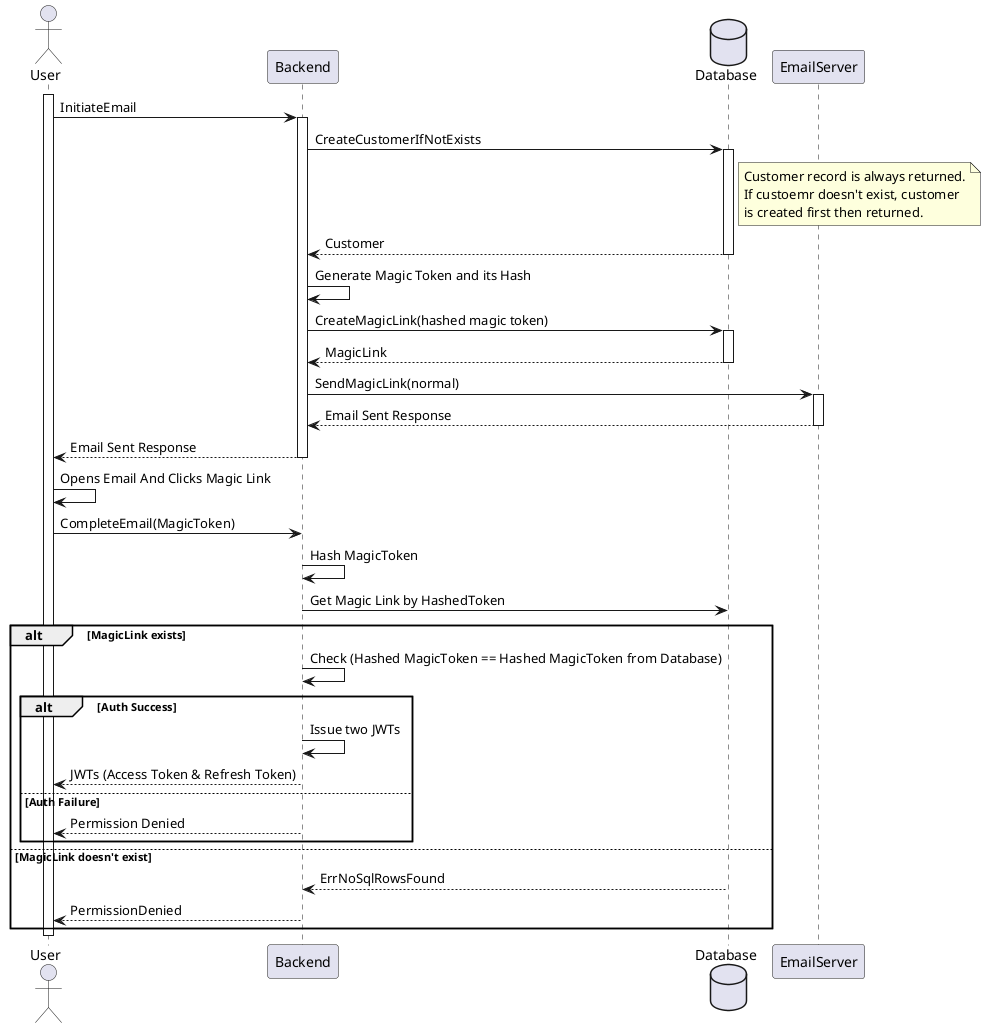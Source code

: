 @startuml Continue with Email
actor User
participant Backend
database Database
participant EmailServer

activate User

User -> Backend ++ : InitiateEmail

Backend -> Database ++ : CreateCustomerIfNotExists
note right of Database : Customer record is always returned.\nIf custoemr doesn't exist, customer\nis created first then returned.
Database --> Backend -- : Customer

Backend -> Backend : Generate Magic Token and its Hash

Backend -> Database ++ : CreateMagicLink(hashed magic token)
Database --> Backend -- : MagicLink

Backend -> EmailServer ++ : SendMagicLink(normal)
EmailServer --> Backend -- : Email Sent Response

Backend --> User -- : Email Sent Response

User -> User : Opens Email And Clicks Magic Link

User -> Backend : CompleteEmail(MagicToken)

Backend -> Backend : Hash MagicToken

Backend -> Database : Get Magic Link by HashedToken
alt MagicLink exists
    Backend -> Backend : Check (Hashed MagicToken == Hashed MagicToken from Database)
    alt Auth Success
        Backend -> Backend : Issue two JWTs
        Backend --> User : JWTs (Access Token & Refresh Token)
    else Auth Failure
        Backend --> User : Permission Denied
    end
else MagicLink doesn't exist
    Database --> Backend : ErrNoSqlRowsFound
    Backend --> User : PermissionDenied
end

deactivate User
@enduml

@startuml Continue with Google
actor User
participant GoogleAuth
participant Backend
database Database

activate User

User -> GoogleAuth ++ : GetAccessToken
GoogleAuth --> User : AccessToken

User -> Backend ++ : UseGoogle(AccessToken)
Backend -> GoogleAuth : GetUserInfoByToken
alt Token Valid
    GoogleAuth --> Backend -- : UserInfo
    
    Backend -> Database ++ : CreateCustomerIfNotExist
    Database --> Backend : Customer

    Backend -> Database : CreateAuthGoogleIfNotExist(UserInfo.sid)
    note right of Database : Customer record is always returned.\nIf custoemr doesn't exist, customer\nis created first then returned.
    Database --> Backend  -- : AuthGoogle

    Backend -> Backend : Check AuthGoogle.sid == UserInfo.sid
    alt Auth Success
        Backend -> Backend : Issue JWT
        Backend --> User : JWT (Access Token)
    else Auth Failure
        Backend --> User : Permission Denied
    end
else Token Invalid
    GoogleAuth --> Backend : GetUserInfoByToken Error
    Backend --> User -- : Permission Denied
end

@enduml

@startuml Send Welcome Email
actor System
participant EmailServer
database Database

activate System

System -> Database ++ : FetchUserInfo

Database --> System -- : UserData

System -> System : Get Magic Link Template
System -> System : Fill Magic Link Template by UserData

System -> EmailServer ++ : SendEmail(Filled Magic Link Template)
EmailServer --> System -- : EmailSentResponse

@enduml

@startuml Logout
actor User

activate User

User -> User : Delete JWT from device

@enduml

@startuml Connect Calendar
actor User
participant Backend
participant CalDAV
database Database

activate User

User -> Backend ++ : ConnectCalDAVCalendar

Backend -> CalDAV ++ : AuthenticateCredentials
CalDAV --> Backend -- : AuthResponse

Backend -> Database ++ : StoreCalendarConnection
Database --> Backend : ConnectionStored

Backend -> CalDAV ++ : SyncCalendarData
CalDAV --> Backend -- : SyncedData

Backend -> Database : Store Calendar Data
Database --> Backend -- :  Database Response

Backend --> User -- : ConnectCalDAVCalendar Response
deactivate User
@enduml

@startuml Create Calendar
actor User
participant Backend
database Database

activate User

User -> Backend ++ : CreateCalendarRequest

Backend -> Database ++ : StoreCalendarInfo
Database --> Backend -- : CalendarCreated

Backend --> User -- : CalendarResponse

deactivate User
@enduml

@startuml Connect WhatsApp
actor User
participant Backend
participant WhatsApp
database Database

activate User

User -> Backend ++ : InitiateWhatsApp(phone number)

Backend -> WhatsApp ++ : RequestLinkingCode
alt RequestLinkingCode Success
    WhatsApp --> Backend : RequestLinkingCode Succeeded
    Backend -> User -- : InitiateWhatsApp Succeeded

    User -> User : Get Linking Code from WhatsApp

    User -> Backend ++ : CompleteWhatsApp(Linking Code)
    Backend -> WhatsApp : SendLinkingCode
    alt SendLinkingCode Success
        WhatsApp --> Backend : SendLinkingCode Succeeded
        Backend -> Database ++ : Store WhatsAppAuthCreds for Future Use
        Database --> Backend -- : Stored WhatsAppAuthCreds Successfully
        Backend --> User : CompleteWhatsApp Succeeded
    else SendLinkingCode Failure
        WhatsApp --> Backend : SendLinkingCode Failed
        Backend --> User : CompleteWhatsApp Failed
    end
else RequestLinkingCode Failure
    WhatsApp --> Backend -- : RequestLinkingCode Failed
    Backend --> User -- : InitiateWhatsApp Failed
end

deactivate User
@enduml

@startuml Extract Events from WhatsApp
actor "WhatsApp Service\n(uses whatsapp-web.js)" as WhatsApp
participant Backend
participant "LLM Service" as LLM
database Database
participant "Apple Push Notification service (APNs)" as APN

activate WhatsApp
loop Listen for Messages
    note over WhatsApp: Client receives\nnew message and waits\n30 seconds for context

    WhatsApp -> WhatsApp: Get last 15 messages\nfrom chat context
    
    WhatsApp ->> Backend ++: Send messages context\nfor analysis

    Backend -> LLM ++: Send context with engineered prompt\nfor event extraction
    note right of LLM: Prompt designed to:\n- Identify events\n- Extract date, time, location\n- Handle informal language\n- Return structured JSON
    
    alt Event Found
        LLM --> Backend: Return Event JSON
        
        Backend -> Backend: Validate extracted\nevent information
        
        Backend -> Database ++: Store Event
        Database --> Backend: Confirm Storage

        Backend -> Database: Get Device IDs of Event Owner
        Database --> Backend --: Return Device IDs
        
        Backend -> APN ++: Send "New Event Added" notification
        APN --> Backend --: Notification Result
        
    else No Event Detected
        LLM --> Backend --: No Event Found
        deactivate Backend
        note over WhatsApp: Continue monitoring\nmessages
    end
end

@enduml

@startuml Suggest Conflict Resolutions
actor System
database Database
participant "Apple Push Notification service (APNs)" as APN

activate System

System -> Database ++ : Check If Conflicts Exist Between Events
note right
  Checks for:
  1. Time overlap between events
  2. Available alternative time slots
end note
Database --> System : ConflictedEvents Result

alt ConflictedEvents are not empty
    System -> Database : GetResolutionOptions(ConflictedEvents)
    note right
      Options are:
      1. Move event to another time slot
      2. Keep both with conflict warning
    end note
    Database --> System : ResolutionOptions Result

    System -> Database : Ask For Device IDs Of Customer Owning Event
    Database --> System -- : Device IDs of Customer Owning Event

    System -> APN ++ : Send Push Notification "Telling User There is Conflict" to Device IDs
    note right: Includes both resolution options
    APN --> System -- : Push Notification Sending Result

else ConflictedEvents are empty
    note over System, Database : Do Nothing
end

@enduml

@startuml Manage Scheduling Conflicts
actor User
participant Backend
database Database
participant "Apple Push Notification service (APNs)" as APN

activate User

User -> Backend ++ : ViewConflicts

Backend -> Database ++ : FetchConflicts
Database --> Backend -- : ConflictsList

Backend -> Backend : GenerateResolutionOptions
Backend --> User -- : DisplayConflictsWithOptions

alt User Selects Resolution
    User -> Backend ++ : ResolveConflict(selectedOption)
    
    Backend -> Database ++ : UpdateEvents
    Database --> Backend -- : EventsUpdated
    
    Backend -> Database ++ : Ask For Device IDs Of Customer Owning Event
    Database --> Backend -- : Device IDs of Customer Owning Event
    
    Backend -> APN ++ : Send Push Notification "Conflict Resolved" to Device IDs
    APN --> Backend -- : Push Notification Sending Result
    
    Backend --> User : ConflictResolved
else User Rejects
    note over User, Backend : Do Nothing
end

deactivate User

@enduml

@startuml Add Event Manually
actor User
participant Backend
database Database
participant "Apple Push Notification service (APNs)" as APN

activate User

User -> Backend ++ : CreateEvent(eventDetails)

Backend -> Backend : ValidateEventDetails
alt Validation Success
    Backend -> Database ++ : StoreEvent
    Database --> Backend -- : EventStored
    
    Backend -> Backend : CheckForConflicts
    opt Conflicts Found
        Backend -> Database ++ : Ask For Device IDs Of Customer Owning Event
        Database --> Backend -- : Device IDs of Customer Owning Event
        
        Backend -> APN ++ : Send Push Notification "New Conflict Detected" to Device IDs
        APN --> Backend -- : Push Notification Sending Result
    end
    
    Backend --> User : EventCreated
else Validation Failed
    Backend --> User : ValidationError
end

deactivate User

@enduml

@startuml View Integrated Calendar
actor User
participant Backend
database Database

activate User

User -> Backend ++ : ViewIntegratedCalendar

Backend -> Database ++ : FetchAllCalendars
Database --> Backend -- : IntegratedCalendars

Backend -> Database ++ : FetchAllEvents
Database --> Backend -- : AllEvents

Backend -> Backend : MergeAndSortEvents
Backend --> User -- : DisplayIntegratedCalendar

deactivate User

@enduml

@startuml Schedule Prayer Times
actor User
participant Backend
participant "Prayer Times API" as PrayerTimesAPI
database Database

activate User
User -> Backend ++ : EnablePrayerTimeScheduling

Backend -> PrayerTimesAPI ++ : Fetch Prayer Times by User's Timezone
PrayerTimesAPI --> Backend -- : PrayerTimes

Backend -> Database ++ : Create Events to Block Times of Prayer
Database --> Backend -- : Creation Response

Backend --> User : EnablePrayerTimeScheduling Response

@enduml

@startuml Receive Event Notifications
actor System
database Database
participant "Apple Push Notification service (APNs)" as APN

activate System

loop Poll Every One Minute
    System -> Database ++ : Check Alarms Set for Events
    Database --> System : Return Active Alarms
    alt Active Alarms Found
        System -> Database : Ask For Device IDs Of Customer Owning Event
        Database --> System -- : Device IDs of Customer Owning Event
        
        loop For Every Event
            System -> APN ++  : Send Push Notification to Device IDs
            APN --> System -- : Push Notification Sending Result
        end
    else No Active Alarms
        note over System,Database : Continue Polling
    end
end

@enduml